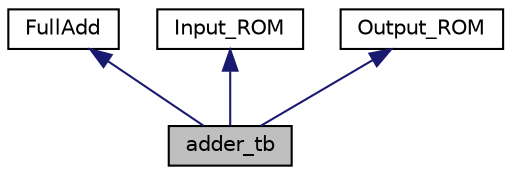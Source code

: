 digraph "adder_tb"
{
 // INTERACTIVE_SVG=YES
 // LATEX_PDF_SIZE
  edge [fontname="Helvetica",fontsize="10",labelfontname="Helvetica",labelfontsize="10"];
  node [fontname="Helvetica",fontsize="10",shape=record];
  Node1 [label="adder_tb",height=0.2,width=0.4,color="black", fillcolor="grey75", style="filled", fontcolor="black",tooltip="Testbench for a simple 1-bit adder FullAdd."];
  Node2 -> Node1 [dir="back",color="midnightblue",fontsize="10",style="solid"];
  Node2 [label="FullAdd",height=0.2,width=0.4,color="black", fillcolor="white", style="filled",URL="$classFullAdd.html",tooltip="Full Adder Entity Declaration."];
  Node3 -> Node1 [dir="back",color="midnightblue",fontsize="10",style="solid"];
  Node3 [label="Input_ROM",height=0.2,width=0.4,color="black", fillcolor="white", style="filled",URL="$classInput__ROM.html",tooltip="Input ROM for testbench."];
  Node4 -> Node1 [dir="back",color="midnightblue",fontsize="10",style="solid"];
  Node4 [label="Output_ROM",height=0.2,width=0.4,color="black", fillcolor="white", style="filled",URL="$classOutput__ROM.html",tooltip="Output ROM for testbench."];
}
